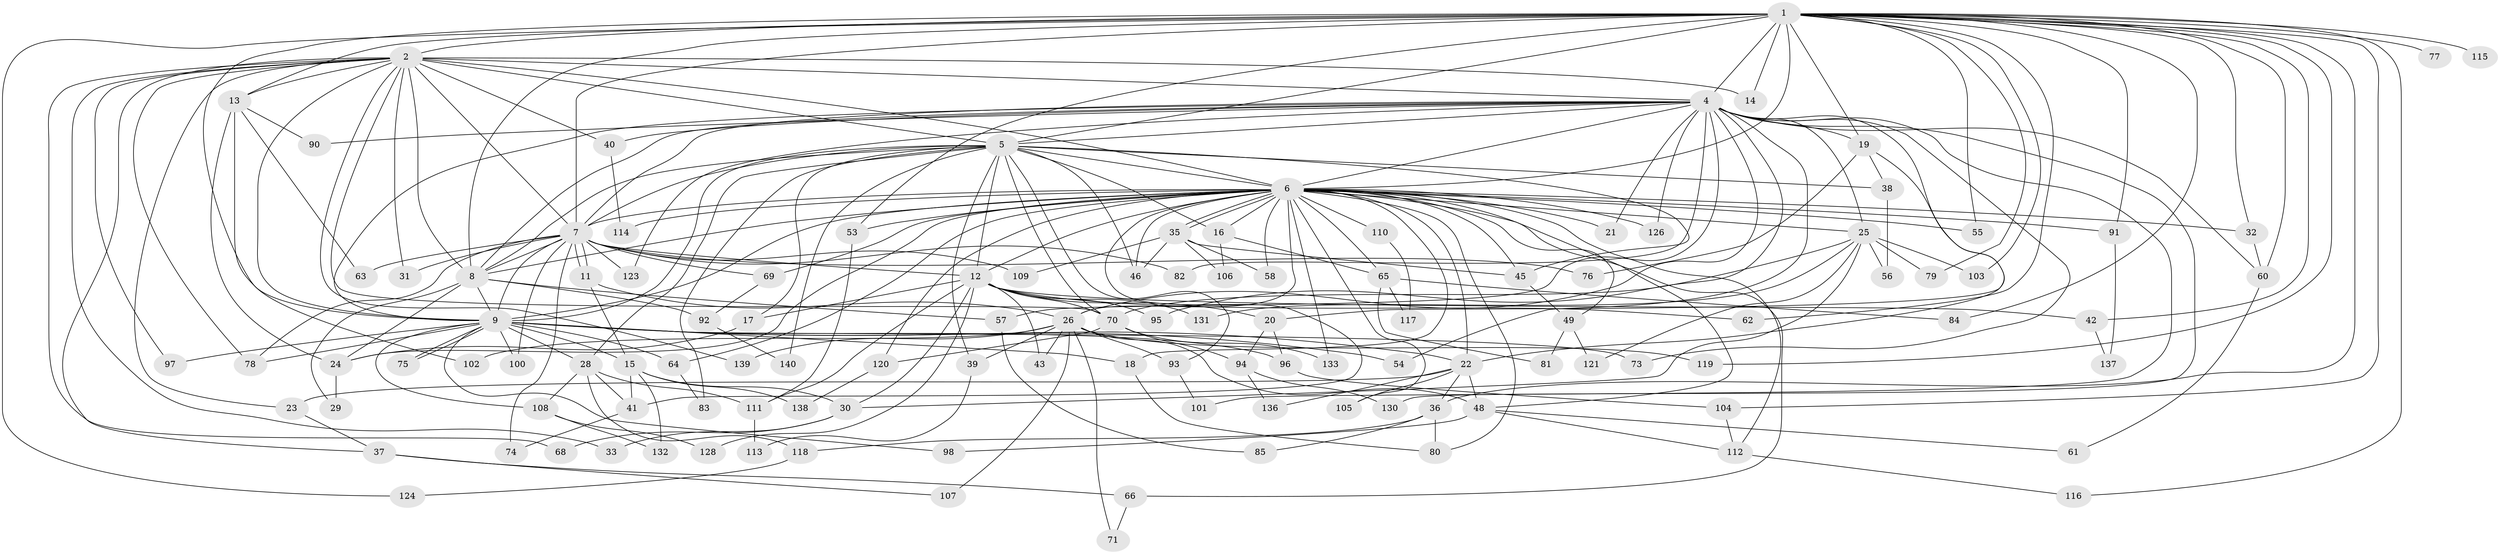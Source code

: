 // Generated by graph-tools (version 1.1) at 2025/51/02/27/25 19:51:46]
// undirected, 117 vertices, 260 edges
graph export_dot {
graph [start="1"]
  node [color=gray90,style=filled];
  1 [super="+3"];
  2 [super="+89"];
  4 [super="+67"];
  5 [super="+125"];
  6 [super="+10"];
  7 [super="+86"];
  8 [super="+59"];
  9 [super="+27"];
  11;
  12 [super="+47"];
  13 [super="+51"];
  14;
  15;
  16;
  17;
  18;
  19;
  20;
  21;
  22 [super="+134"];
  23;
  24;
  25 [super="+52"];
  26 [super="+34"];
  28;
  29;
  30 [super="+99"];
  31;
  32;
  33;
  35 [super="+50"];
  36 [super="+88"];
  37;
  38;
  39;
  40;
  41 [super="+44"];
  42;
  43;
  45;
  46 [super="+129"];
  48 [super="+135"];
  49;
  53;
  54;
  55;
  56;
  57;
  58;
  60 [super="+72"];
  61;
  62;
  63;
  64;
  65;
  66;
  68;
  69;
  70 [super="+87"];
  71;
  73;
  74;
  75;
  76;
  77;
  78;
  79;
  80;
  81;
  82;
  83;
  84;
  85;
  90;
  91;
  92;
  93;
  94;
  95;
  96;
  97;
  98;
  100;
  101;
  102;
  103;
  104;
  105;
  106;
  107;
  108;
  109;
  110;
  111 [super="+127"];
  112 [super="+122"];
  113;
  114;
  115;
  116;
  117;
  118;
  119;
  120;
  121;
  123;
  124;
  126;
  128;
  130;
  131;
  132;
  133;
  136;
  137;
  138;
  139;
  140;
  1 -- 2 [weight=2];
  1 -- 4 [weight=3];
  1 -- 5 [weight=2];
  1 -- 6 [weight=4];
  1 -- 7 [weight=2];
  1 -- 8 [weight=2];
  1 -- 9 [weight=3];
  1 -- 13;
  1 -- 36;
  1 -- 55;
  1 -- 62;
  1 -- 77 [weight=2];
  1 -- 79;
  1 -- 103;
  1 -- 115 [weight=2];
  1 -- 116;
  1 -- 119;
  1 -- 14;
  1 -- 19;
  1 -- 84;
  1 -- 91;
  1 -- 32;
  1 -- 104;
  1 -- 42;
  1 -- 60;
  1 -- 53;
  1 -- 124;
  2 -- 4;
  2 -- 5;
  2 -- 6 [weight=3];
  2 -- 7;
  2 -- 8;
  2 -- 9;
  2 -- 13;
  2 -- 14;
  2 -- 23;
  2 -- 31;
  2 -- 33;
  2 -- 37;
  2 -- 40;
  2 -- 68;
  2 -- 70;
  2 -- 78;
  2 -- 97;
  2 -- 139;
  4 -- 5;
  4 -- 6 [weight=2];
  4 -- 7;
  4 -- 8;
  4 -- 9;
  4 -- 19;
  4 -- 20;
  4 -- 21;
  4 -- 25 [weight=2];
  4 -- 26;
  4 -- 40;
  4 -- 54;
  4 -- 57;
  4 -- 73;
  4 -- 82;
  4 -- 95;
  4 -- 101;
  4 -- 123;
  4 -- 130;
  4 -- 90;
  4 -- 126;
  4 -- 60;
  5 -- 6 [weight=2];
  5 -- 7;
  5 -- 8;
  5 -- 9;
  5 -- 12;
  5 -- 16;
  5 -- 17;
  5 -- 28;
  5 -- 38;
  5 -- 39;
  5 -- 45;
  5 -- 46;
  5 -- 83;
  5 -- 93;
  5 -- 140;
  5 -- 70;
  6 -- 7 [weight=2];
  6 -- 8 [weight=2];
  6 -- 9 [weight=2];
  6 -- 18;
  6 -- 21;
  6 -- 24;
  6 -- 26;
  6 -- 35;
  6 -- 35;
  6 -- 41;
  6 -- 53;
  6 -- 55;
  6 -- 58;
  6 -- 65;
  6 -- 69;
  6 -- 80;
  6 -- 110 [weight=2];
  6 -- 114;
  6 -- 133;
  6 -- 64;
  6 -- 66;
  6 -- 12;
  6 -- 16;
  6 -- 22;
  6 -- 25;
  6 -- 91;
  6 -- 32;
  6 -- 105;
  6 -- 45;
  6 -- 48;
  6 -- 49;
  6 -- 112;
  6 -- 120;
  6 -- 126;
  6 -- 46;
  7 -- 8;
  7 -- 9;
  7 -- 11;
  7 -- 11;
  7 -- 31;
  7 -- 63;
  7 -- 69;
  7 -- 74;
  7 -- 76;
  7 -- 82;
  7 -- 100;
  7 -- 109;
  7 -- 123;
  7 -- 78;
  7 -- 12;
  8 -- 9;
  8 -- 29;
  8 -- 57;
  8 -- 92;
  8 -- 24;
  9 -- 15;
  9 -- 18;
  9 -- 22;
  9 -- 28;
  9 -- 54;
  9 -- 73;
  9 -- 75;
  9 -- 75;
  9 -- 78;
  9 -- 97;
  9 -- 98;
  9 -- 100;
  9 -- 108;
  9 -- 64;
  9 -- 96;
  11 -- 15;
  11 -- 26;
  12 -- 17;
  12 -- 20;
  12 -- 30;
  12 -- 42;
  12 -- 43;
  12 -- 62;
  12 -- 70;
  12 -- 95;
  12 -- 111;
  12 -- 131;
  12 -- 128;
  13 -- 63;
  13 -- 90;
  13 -- 102;
  13 -- 24;
  15 -- 30;
  15 -- 132;
  15 -- 138;
  15 -- 41;
  16 -- 65;
  16 -- 106;
  17 -- 24;
  18 -- 80;
  19 -- 38;
  19 -- 76;
  19 -- 22;
  20 -- 94;
  20 -- 96;
  22 -- 23;
  22 -- 36;
  22 -- 105;
  22 -- 136;
  22 -- 48;
  23 -- 37;
  24 -- 29;
  25 -- 103;
  25 -- 121;
  25 -- 131;
  25 -- 56;
  25 -- 79;
  25 -- 70;
  25 -- 30;
  26 -- 43;
  26 -- 48;
  26 -- 71;
  26 -- 93;
  26 -- 102;
  26 -- 107;
  26 -- 39;
  26 -- 119;
  26 -- 139;
  28 -- 41;
  28 -- 108;
  28 -- 111;
  28 -- 118;
  30 -- 33;
  30 -- 68;
  32 -- 60;
  35 -- 46;
  35 -- 106;
  35 -- 109;
  35 -- 58;
  35 -- 45;
  36 -- 85;
  36 -- 118;
  36 -- 80;
  37 -- 66;
  37 -- 107;
  38 -- 56;
  39 -- 113;
  40 -- 114;
  41 -- 74;
  42 -- 137;
  45 -- 49;
  48 -- 61;
  48 -- 98;
  48 -- 112;
  49 -- 81;
  49 -- 121;
  53 -- 111;
  57 -- 85;
  60 -- 61;
  64 -- 83;
  65 -- 81;
  65 -- 84;
  65 -- 117;
  66 -- 71;
  69 -- 92;
  70 -- 120;
  70 -- 133;
  70 -- 94;
  91 -- 137;
  92 -- 140;
  93 -- 101;
  94 -- 130;
  94 -- 136;
  96 -- 104;
  104 -- 112;
  108 -- 128;
  108 -- 132;
  110 -- 117;
  111 -- 113;
  112 -- 116;
  118 -- 124;
  120 -- 138;
}
